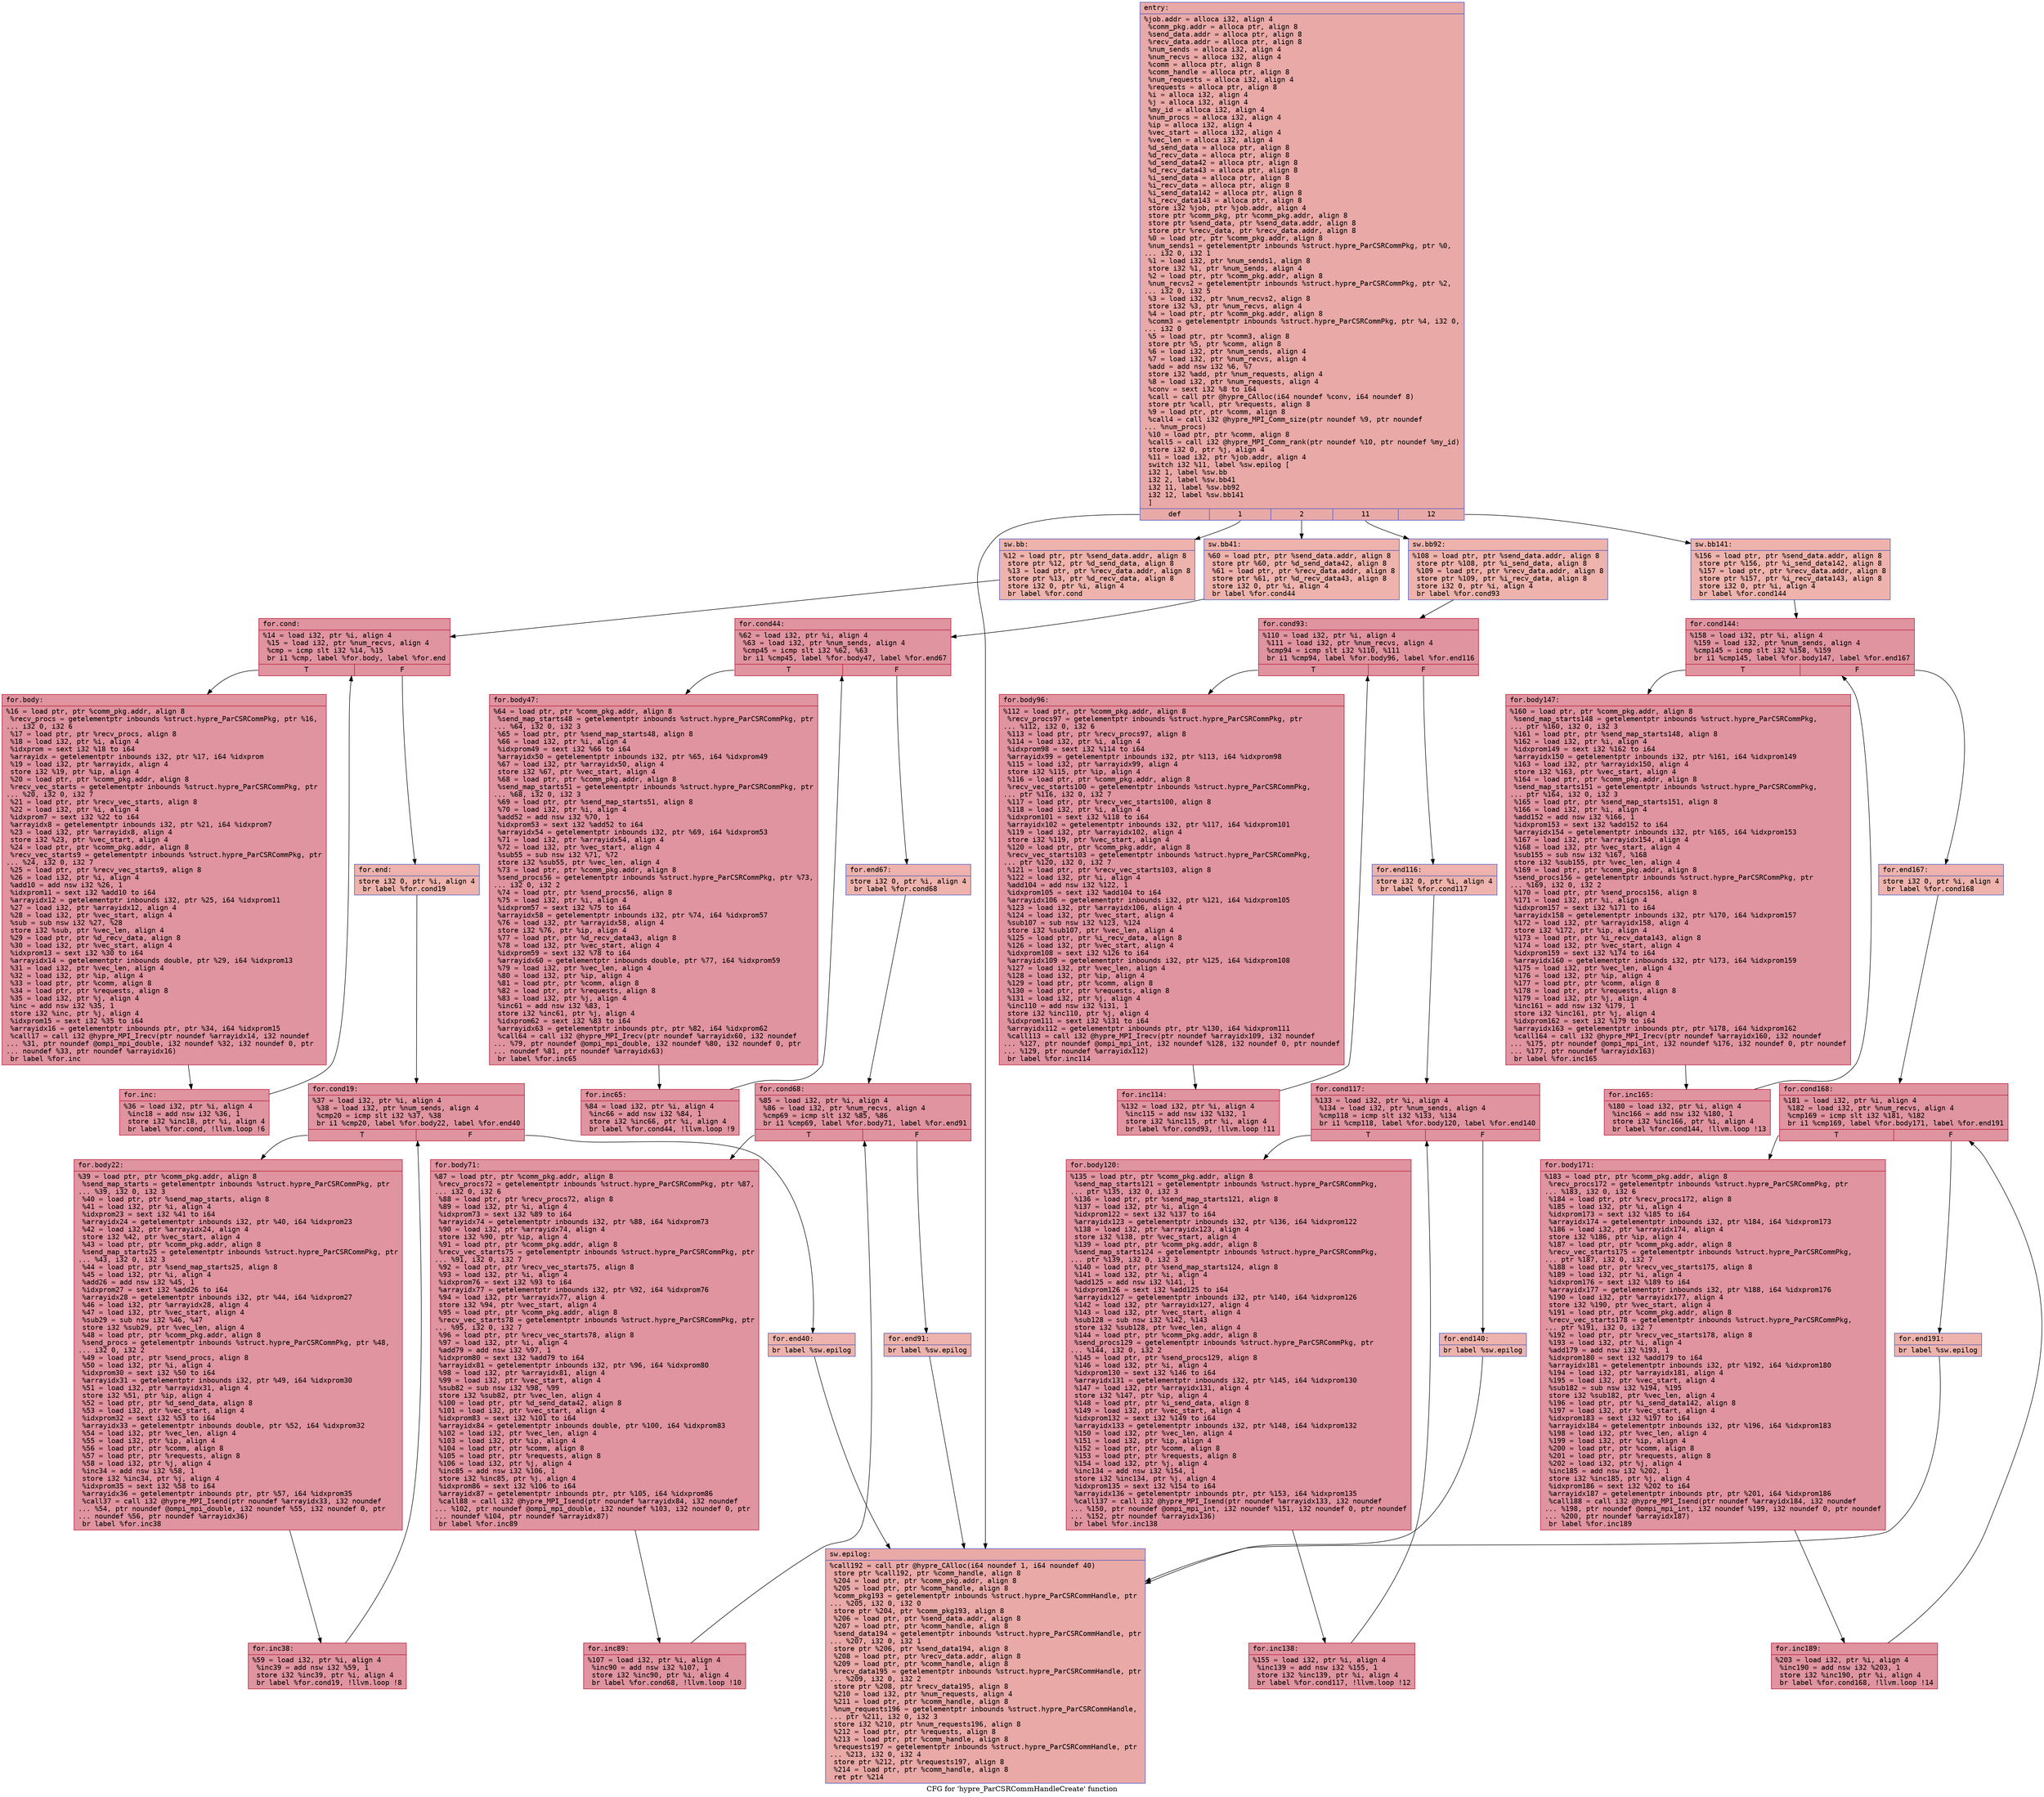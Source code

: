 digraph "CFG for 'hypre_ParCSRCommHandleCreate' function" {
	label="CFG for 'hypre_ParCSRCommHandleCreate' function";

	Node0x55660d3f6740 [shape=record,color="#3d50c3ff", style=filled, fillcolor="#ca3b3770" fontname="Courier",label="{entry:\l|  %job.addr = alloca i32, align 4\l  %comm_pkg.addr = alloca ptr, align 8\l  %send_data.addr = alloca ptr, align 8\l  %recv_data.addr = alloca ptr, align 8\l  %num_sends = alloca i32, align 4\l  %num_recvs = alloca i32, align 4\l  %comm = alloca ptr, align 8\l  %comm_handle = alloca ptr, align 8\l  %num_requests = alloca i32, align 4\l  %requests = alloca ptr, align 8\l  %i = alloca i32, align 4\l  %j = alloca i32, align 4\l  %my_id = alloca i32, align 4\l  %num_procs = alloca i32, align 4\l  %ip = alloca i32, align 4\l  %vec_start = alloca i32, align 4\l  %vec_len = alloca i32, align 4\l  %d_send_data = alloca ptr, align 8\l  %d_recv_data = alloca ptr, align 8\l  %d_send_data42 = alloca ptr, align 8\l  %d_recv_data43 = alloca ptr, align 8\l  %i_send_data = alloca ptr, align 8\l  %i_recv_data = alloca ptr, align 8\l  %i_send_data142 = alloca ptr, align 8\l  %i_recv_data143 = alloca ptr, align 8\l  store i32 %job, ptr %job.addr, align 4\l  store ptr %comm_pkg, ptr %comm_pkg.addr, align 8\l  store ptr %send_data, ptr %send_data.addr, align 8\l  store ptr %recv_data, ptr %recv_data.addr, align 8\l  %0 = load ptr, ptr %comm_pkg.addr, align 8\l  %num_sends1 = getelementptr inbounds %struct.hypre_ParCSRCommPkg, ptr %0,\l... i32 0, i32 1\l  %1 = load i32, ptr %num_sends1, align 8\l  store i32 %1, ptr %num_sends, align 4\l  %2 = load ptr, ptr %comm_pkg.addr, align 8\l  %num_recvs2 = getelementptr inbounds %struct.hypre_ParCSRCommPkg, ptr %2,\l... i32 0, i32 5\l  %3 = load i32, ptr %num_recvs2, align 8\l  store i32 %3, ptr %num_recvs, align 4\l  %4 = load ptr, ptr %comm_pkg.addr, align 8\l  %comm3 = getelementptr inbounds %struct.hypre_ParCSRCommPkg, ptr %4, i32 0,\l... i32 0\l  %5 = load ptr, ptr %comm3, align 8\l  store ptr %5, ptr %comm, align 8\l  %6 = load i32, ptr %num_sends, align 4\l  %7 = load i32, ptr %num_recvs, align 4\l  %add = add nsw i32 %6, %7\l  store i32 %add, ptr %num_requests, align 4\l  %8 = load i32, ptr %num_requests, align 4\l  %conv = sext i32 %8 to i64\l  %call = call ptr @hypre_CAlloc(i64 noundef %conv, i64 noundef 8)\l  store ptr %call, ptr %requests, align 8\l  %9 = load ptr, ptr %comm, align 8\l  %call4 = call i32 @hypre_MPI_Comm_size(ptr noundef %9, ptr noundef\l... %num_procs)\l  %10 = load ptr, ptr %comm, align 8\l  %call5 = call i32 @hypre_MPI_Comm_rank(ptr noundef %10, ptr noundef %my_id)\l  store i32 0, ptr %j, align 4\l  %11 = load i32, ptr %job.addr, align 4\l  switch i32 %11, label %sw.epilog [\l    i32 1, label %sw.bb\l    i32 2, label %sw.bb41\l    i32 11, label %sw.bb92\l    i32 12, label %sw.bb141\l  ]\l|{<s0>def|<s1>1|<s2>2|<s3>11|<s4>12}}"];
	Node0x55660d3f6740:s0 -> Node0x55660d3fa5e0[tooltip="entry -> sw.epilog\nProbability 20.00%" ];
	Node0x55660d3f6740:s1 -> Node0x55660d3fa690[tooltip="entry -> sw.bb\nProbability 20.00%" ];
	Node0x55660d3f6740:s2 -> Node0x55660d3fa790[tooltip="entry -> sw.bb41\nProbability 20.00%" ];
	Node0x55660d3f6740:s3 -> Node0x55660d3fa890[tooltip="entry -> sw.bb92\nProbability 20.00%" ];
	Node0x55660d3f6740:s4 -> Node0x55660d3fa990[tooltip="entry -> sw.bb141\nProbability 20.00%" ];
	Node0x55660d3fa690 [shape=record,color="#3d50c3ff", style=filled, fillcolor="#d6524470" fontname="Courier",label="{sw.bb:\l|  %12 = load ptr, ptr %send_data.addr, align 8\l  store ptr %12, ptr %d_send_data, align 8\l  %13 = load ptr, ptr %recv_data.addr, align 8\l  store ptr %13, ptr %d_recv_data, align 8\l  store i32 0, ptr %i, align 4\l  br label %for.cond\l}"];
	Node0x55660d3fa690 -> Node0x55660d3faf00[tooltip="sw.bb -> for.cond\nProbability 100.00%" ];
	Node0x55660d3faf00 [shape=record,color="#b70d28ff", style=filled, fillcolor="#b70d2870" fontname="Courier",label="{for.cond:\l|  %14 = load i32, ptr %i, align 4\l  %15 = load i32, ptr %num_recvs, align 4\l  %cmp = icmp slt i32 %14, %15\l  br i1 %cmp, label %for.body, label %for.end\l|{<s0>T|<s1>F}}"];
	Node0x55660d3faf00:s0 -> Node0x55660d3fb9b0[tooltip="for.cond -> for.body\nProbability 96.88%" ];
	Node0x55660d3faf00:s1 -> Node0x55660d3fba30[tooltip="for.cond -> for.end\nProbability 3.12%" ];
	Node0x55660d3fb9b0 [shape=record,color="#b70d28ff", style=filled, fillcolor="#b70d2870" fontname="Courier",label="{for.body:\l|  %16 = load ptr, ptr %comm_pkg.addr, align 8\l  %recv_procs = getelementptr inbounds %struct.hypre_ParCSRCommPkg, ptr %16,\l... i32 0, i32 6\l  %17 = load ptr, ptr %recv_procs, align 8\l  %18 = load i32, ptr %i, align 4\l  %idxprom = sext i32 %18 to i64\l  %arrayidx = getelementptr inbounds i32, ptr %17, i64 %idxprom\l  %19 = load i32, ptr %arrayidx, align 4\l  store i32 %19, ptr %ip, align 4\l  %20 = load ptr, ptr %comm_pkg.addr, align 8\l  %recv_vec_starts = getelementptr inbounds %struct.hypre_ParCSRCommPkg, ptr\l... %20, i32 0, i32 7\l  %21 = load ptr, ptr %recv_vec_starts, align 8\l  %22 = load i32, ptr %i, align 4\l  %idxprom7 = sext i32 %22 to i64\l  %arrayidx8 = getelementptr inbounds i32, ptr %21, i64 %idxprom7\l  %23 = load i32, ptr %arrayidx8, align 4\l  store i32 %23, ptr %vec_start, align 4\l  %24 = load ptr, ptr %comm_pkg.addr, align 8\l  %recv_vec_starts9 = getelementptr inbounds %struct.hypre_ParCSRCommPkg, ptr\l... %24, i32 0, i32 7\l  %25 = load ptr, ptr %recv_vec_starts9, align 8\l  %26 = load i32, ptr %i, align 4\l  %add10 = add nsw i32 %26, 1\l  %idxprom11 = sext i32 %add10 to i64\l  %arrayidx12 = getelementptr inbounds i32, ptr %25, i64 %idxprom11\l  %27 = load i32, ptr %arrayidx12, align 4\l  %28 = load i32, ptr %vec_start, align 4\l  %sub = sub nsw i32 %27, %28\l  store i32 %sub, ptr %vec_len, align 4\l  %29 = load ptr, ptr %d_recv_data, align 8\l  %30 = load i32, ptr %vec_start, align 4\l  %idxprom13 = sext i32 %30 to i64\l  %arrayidx14 = getelementptr inbounds double, ptr %29, i64 %idxprom13\l  %31 = load i32, ptr %vec_len, align 4\l  %32 = load i32, ptr %ip, align 4\l  %33 = load ptr, ptr %comm, align 8\l  %34 = load ptr, ptr %requests, align 8\l  %35 = load i32, ptr %j, align 4\l  %inc = add nsw i32 %35, 1\l  store i32 %inc, ptr %j, align 4\l  %idxprom15 = sext i32 %35 to i64\l  %arrayidx16 = getelementptr inbounds ptr, ptr %34, i64 %idxprom15\l  %call17 = call i32 @hypre_MPI_Irecv(ptr noundef %arrayidx14, i32 noundef\l... %31, ptr noundef @ompi_mpi_double, i32 noundef %32, i32 noundef 0, ptr\l... noundef %33, ptr noundef %arrayidx16)\l  br label %for.inc\l}"];
	Node0x55660d3fb9b0 -> Node0x55660d3fde10[tooltip="for.body -> for.inc\nProbability 100.00%" ];
	Node0x55660d3fde10 [shape=record,color="#b70d28ff", style=filled, fillcolor="#b70d2870" fontname="Courier",label="{for.inc:\l|  %36 = load i32, ptr %i, align 4\l  %inc18 = add nsw i32 %36, 1\l  store i32 %inc18, ptr %i, align 4\l  br label %for.cond, !llvm.loop !6\l}"];
	Node0x55660d3fde10 -> Node0x55660d3faf00[tooltip="for.inc -> for.cond\nProbability 100.00%" ];
	Node0x55660d3fba30 [shape=record,color="#3d50c3ff", style=filled, fillcolor="#d6524470" fontname="Courier",label="{for.end:\l|  store i32 0, ptr %i, align 4\l  br label %for.cond19\l}"];
	Node0x55660d3fba30 -> Node0x55660d3fece0[tooltip="for.end -> for.cond19\nProbability 100.00%" ];
	Node0x55660d3fece0 [shape=record,color="#b70d28ff", style=filled, fillcolor="#b70d2870" fontname="Courier",label="{for.cond19:\l|  %37 = load i32, ptr %i, align 4\l  %38 = load i32, ptr %num_sends, align 4\l  %cmp20 = icmp slt i32 %37, %38\l  br i1 %cmp20, label %for.body22, label %for.end40\l|{<s0>T|<s1>F}}"];
	Node0x55660d3fece0:s0 -> Node0x55660d3fef50[tooltip="for.cond19 -> for.body22\nProbability 96.88%" ];
	Node0x55660d3fece0:s1 -> Node0x55660d3fefa0[tooltip="for.cond19 -> for.end40\nProbability 3.12%" ];
	Node0x55660d3fef50 [shape=record,color="#b70d28ff", style=filled, fillcolor="#b70d2870" fontname="Courier",label="{for.body22:\l|  %39 = load ptr, ptr %comm_pkg.addr, align 8\l  %send_map_starts = getelementptr inbounds %struct.hypre_ParCSRCommPkg, ptr\l... %39, i32 0, i32 3\l  %40 = load ptr, ptr %send_map_starts, align 8\l  %41 = load i32, ptr %i, align 4\l  %idxprom23 = sext i32 %41 to i64\l  %arrayidx24 = getelementptr inbounds i32, ptr %40, i64 %idxprom23\l  %42 = load i32, ptr %arrayidx24, align 4\l  store i32 %42, ptr %vec_start, align 4\l  %43 = load ptr, ptr %comm_pkg.addr, align 8\l  %send_map_starts25 = getelementptr inbounds %struct.hypre_ParCSRCommPkg, ptr\l... %43, i32 0, i32 3\l  %44 = load ptr, ptr %send_map_starts25, align 8\l  %45 = load i32, ptr %i, align 4\l  %add26 = add nsw i32 %45, 1\l  %idxprom27 = sext i32 %add26 to i64\l  %arrayidx28 = getelementptr inbounds i32, ptr %44, i64 %idxprom27\l  %46 = load i32, ptr %arrayidx28, align 4\l  %47 = load i32, ptr %vec_start, align 4\l  %sub29 = sub nsw i32 %46, %47\l  store i32 %sub29, ptr %vec_len, align 4\l  %48 = load ptr, ptr %comm_pkg.addr, align 8\l  %send_procs = getelementptr inbounds %struct.hypre_ParCSRCommPkg, ptr %48,\l... i32 0, i32 2\l  %49 = load ptr, ptr %send_procs, align 8\l  %50 = load i32, ptr %i, align 4\l  %idxprom30 = sext i32 %50 to i64\l  %arrayidx31 = getelementptr inbounds i32, ptr %49, i64 %idxprom30\l  %51 = load i32, ptr %arrayidx31, align 4\l  store i32 %51, ptr %ip, align 4\l  %52 = load ptr, ptr %d_send_data, align 8\l  %53 = load i32, ptr %vec_start, align 4\l  %idxprom32 = sext i32 %53 to i64\l  %arrayidx33 = getelementptr inbounds double, ptr %52, i64 %idxprom32\l  %54 = load i32, ptr %vec_len, align 4\l  %55 = load i32, ptr %ip, align 4\l  %56 = load ptr, ptr %comm, align 8\l  %57 = load ptr, ptr %requests, align 8\l  %58 = load i32, ptr %j, align 4\l  %inc34 = add nsw i32 %58, 1\l  store i32 %inc34, ptr %j, align 4\l  %idxprom35 = sext i32 %58 to i64\l  %arrayidx36 = getelementptr inbounds ptr, ptr %57, i64 %idxprom35\l  %call37 = call i32 @hypre_MPI_Isend(ptr noundef %arrayidx33, i32 noundef\l... %54, ptr noundef @ompi_mpi_double, i32 noundef %55, i32 noundef 0, ptr\l... noundef %56, ptr noundef %arrayidx36)\l  br label %for.inc38\l}"];
	Node0x55660d3fef50 -> Node0x55660d401500[tooltip="for.body22 -> for.inc38\nProbability 100.00%" ];
	Node0x55660d401500 [shape=record,color="#b70d28ff", style=filled, fillcolor="#b70d2870" fontname="Courier",label="{for.inc38:\l|  %59 = load i32, ptr %i, align 4\l  %inc39 = add nsw i32 %59, 1\l  store i32 %inc39, ptr %i, align 4\l  br label %for.cond19, !llvm.loop !8\l}"];
	Node0x55660d401500 -> Node0x55660d3fece0[tooltip="for.inc38 -> for.cond19\nProbability 100.00%" ];
	Node0x55660d3fefa0 [shape=record,color="#3d50c3ff", style=filled, fillcolor="#d6524470" fontname="Courier",label="{for.end40:\l|  br label %sw.epilog\l}"];
	Node0x55660d3fefa0 -> Node0x55660d3fa5e0[tooltip="for.end40 -> sw.epilog\nProbability 100.00%" ];
	Node0x55660d3fa790 [shape=record,color="#3d50c3ff", style=filled, fillcolor="#d6524470" fontname="Courier",label="{sw.bb41:\l|  %60 = load ptr, ptr %send_data.addr, align 8\l  store ptr %60, ptr %d_send_data42, align 8\l  %61 = load ptr, ptr %recv_data.addr, align 8\l  store ptr %61, ptr %d_recv_data43, align 8\l  store i32 0, ptr %i, align 4\l  br label %for.cond44\l}"];
	Node0x55660d3fa790 -> Node0x55660d401c50[tooltip="sw.bb41 -> for.cond44\nProbability 100.00%" ];
	Node0x55660d401c50 [shape=record,color="#b70d28ff", style=filled, fillcolor="#b70d2870" fontname="Courier",label="{for.cond44:\l|  %62 = load i32, ptr %i, align 4\l  %63 = load i32, ptr %num_sends, align 4\l  %cmp45 = icmp slt i32 %62, %63\l  br i1 %cmp45, label %for.body47, label %for.end67\l|{<s0>T|<s1>F}}"];
	Node0x55660d401c50:s0 -> Node0x55660d401ec0[tooltip="for.cond44 -> for.body47\nProbability 96.88%" ];
	Node0x55660d401c50:s1 -> Node0x55660d3faf80[tooltip="for.cond44 -> for.end67\nProbability 3.12%" ];
	Node0x55660d401ec0 [shape=record,color="#b70d28ff", style=filled, fillcolor="#b70d2870" fontname="Courier",label="{for.body47:\l|  %64 = load ptr, ptr %comm_pkg.addr, align 8\l  %send_map_starts48 = getelementptr inbounds %struct.hypre_ParCSRCommPkg, ptr\l... %64, i32 0, i32 3\l  %65 = load ptr, ptr %send_map_starts48, align 8\l  %66 = load i32, ptr %i, align 4\l  %idxprom49 = sext i32 %66 to i64\l  %arrayidx50 = getelementptr inbounds i32, ptr %65, i64 %idxprom49\l  %67 = load i32, ptr %arrayidx50, align 4\l  store i32 %67, ptr %vec_start, align 4\l  %68 = load ptr, ptr %comm_pkg.addr, align 8\l  %send_map_starts51 = getelementptr inbounds %struct.hypre_ParCSRCommPkg, ptr\l... %68, i32 0, i32 3\l  %69 = load ptr, ptr %send_map_starts51, align 8\l  %70 = load i32, ptr %i, align 4\l  %add52 = add nsw i32 %70, 1\l  %idxprom53 = sext i32 %add52 to i64\l  %arrayidx54 = getelementptr inbounds i32, ptr %69, i64 %idxprom53\l  %71 = load i32, ptr %arrayidx54, align 4\l  %72 = load i32, ptr %vec_start, align 4\l  %sub55 = sub nsw i32 %71, %72\l  store i32 %sub55, ptr %vec_len, align 4\l  %73 = load ptr, ptr %comm_pkg.addr, align 8\l  %send_procs56 = getelementptr inbounds %struct.hypre_ParCSRCommPkg, ptr %73,\l... i32 0, i32 2\l  %74 = load ptr, ptr %send_procs56, align 8\l  %75 = load i32, ptr %i, align 4\l  %idxprom57 = sext i32 %75 to i64\l  %arrayidx58 = getelementptr inbounds i32, ptr %74, i64 %idxprom57\l  %76 = load i32, ptr %arrayidx58, align 4\l  store i32 %76, ptr %ip, align 4\l  %77 = load ptr, ptr %d_recv_data43, align 8\l  %78 = load i32, ptr %vec_start, align 4\l  %idxprom59 = sext i32 %78 to i64\l  %arrayidx60 = getelementptr inbounds double, ptr %77, i64 %idxprom59\l  %79 = load i32, ptr %vec_len, align 4\l  %80 = load i32, ptr %ip, align 4\l  %81 = load ptr, ptr %comm, align 8\l  %82 = load ptr, ptr %requests, align 8\l  %83 = load i32, ptr %j, align 4\l  %inc61 = add nsw i32 %83, 1\l  store i32 %inc61, ptr %j, align 4\l  %idxprom62 = sext i32 %83 to i64\l  %arrayidx63 = getelementptr inbounds ptr, ptr %82, i64 %idxprom62\l  %call64 = call i32 @hypre_MPI_Irecv(ptr noundef %arrayidx60, i32 noundef\l... %79, ptr noundef @ompi_mpi_double, i32 noundef %80, i32 noundef 0, ptr\l... noundef %81, ptr noundef %arrayidx63)\l  br label %for.inc65\l}"];
	Node0x55660d401ec0 -> Node0x55660d404a20[tooltip="for.body47 -> for.inc65\nProbability 100.00%" ];
	Node0x55660d404a20 [shape=record,color="#b70d28ff", style=filled, fillcolor="#b70d2870" fontname="Courier",label="{for.inc65:\l|  %84 = load i32, ptr %i, align 4\l  %inc66 = add nsw i32 %84, 1\l  store i32 %inc66, ptr %i, align 4\l  br label %for.cond44, !llvm.loop !9\l}"];
	Node0x55660d404a20 -> Node0x55660d401c50[tooltip="for.inc65 -> for.cond44\nProbability 100.00%" ];
	Node0x55660d3faf80 [shape=record,color="#3d50c3ff", style=filled, fillcolor="#d6524470" fontname="Courier",label="{for.end67:\l|  store i32 0, ptr %i, align 4\l  br label %for.cond68\l}"];
	Node0x55660d3faf80 -> Node0x55660d404e20[tooltip="for.end67 -> for.cond68\nProbability 100.00%" ];
	Node0x55660d404e20 [shape=record,color="#b70d28ff", style=filled, fillcolor="#b70d2870" fontname="Courier",label="{for.cond68:\l|  %85 = load i32, ptr %i, align 4\l  %86 = load i32, ptr %num_recvs, align 4\l  %cmp69 = icmp slt i32 %85, %86\l  br i1 %cmp69, label %for.body71, label %for.end91\l|{<s0>T|<s1>F}}"];
	Node0x55660d404e20:s0 -> Node0x55660d405090[tooltip="for.cond68 -> for.body71\nProbability 96.88%" ];
	Node0x55660d404e20:s1 -> Node0x55660d405110[tooltip="for.cond68 -> for.end91\nProbability 3.12%" ];
	Node0x55660d405090 [shape=record,color="#b70d28ff", style=filled, fillcolor="#b70d2870" fontname="Courier",label="{for.body71:\l|  %87 = load ptr, ptr %comm_pkg.addr, align 8\l  %recv_procs72 = getelementptr inbounds %struct.hypre_ParCSRCommPkg, ptr %87,\l... i32 0, i32 6\l  %88 = load ptr, ptr %recv_procs72, align 8\l  %89 = load i32, ptr %i, align 4\l  %idxprom73 = sext i32 %89 to i64\l  %arrayidx74 = getelementptr inbounds i32, ptr %88, i64 %idxprom73\l  %90 = load i32, ptr %arrayidx74, align 4\l  store i32 %90, ptr %ip, align 4\l  %91 = load ptr, ptr %comm_pkg.addr, align 8\l  %recv_vec_starts75 = getelementptr inbounds %struct.hypre_ParCSRCommPkg, ptr\l... %91, i32 0, i32 7\l  %92 = load ptr, ptr %recv_vec_starts75, align 8\l  %93 = load i32, ptr %i, align 4\l  %idxprom76 = sext i32 %93 to i64\l  %arrayidx77 = getelementptr inbounds i32, ptr %92, i64 %idxprom76\l  %94 = load i32, ptr %arrayidx77, align 4\l  store i32 %94, ptr %vec_start, align 4\l  %95 = load ptr, ptr %comm_pkg.addr, align 8\l  %recv_vec_starts78 = getelementptr inbounds %struct.hypre_ParCSRCommPkg, ptr\l... %95, i32 0, i32 7\l  %96 = load ptr, ptr %recv_vec_starts78, align 8\l  %97 = load i32, ptr %i, align 4\l  %add79 = add nsw i32 %97, 1\l  %idxprom80 = sext i32 %add79 to i64\l  %arrayidx81 = getelementptr inbounds i32, ptr %96, i64 %idxprom80\l  %98 = load i32, ptr %arrayidx81, align 4\l  %99 = load i32, ptr %vec_start, align 4\l  %sub82 = sub nsw i32 %98, %99\l  store i32 %sub82, ptr %vec_len, align 4\l  %100 = load ptr, ptr %d_send_data42, align 8\l  %101 = load i32, ptr %vec_start, align 4\l  %idxprom83 = sext i32 %101 to i64\l  %arrayidx84 = getelementptr inbounds double, ptr %100, i64 %idxprom83\l  %102 = load i32, ptr %vec_len, align 4\l  %103 = load i32, ptr %ip, align 4\l  %104 = load ptr, ptr %comm, align 8\l  %105 = load ptr, ptr %requests, align 8\l  %106 = load i32, ptr %j, align 4\l  %inc85 = add nsw i32 %106, 1\l  store i32 %inc85, ptr %j, align 4\l  %idxprom86 = sext i32 %106 to i64\l  %arrayidx87 = getelementptr inbounds ptr, ptr %105, i64 %idxprom86\l  %call88 = call i32 @hypre_MPI_Isend(ptr noundef %arrayidx84, i32 noundef\l... %102, ptr noundef @ompi_mpi_double, i32 noundef %103, i32 noundef 0, ptr\l... noundef %104, ptr noundef %arrayidx87)\l  br label %for.inc89\l}"];
	Node0x55660d405090 -> Node0x55660d4075c0[tooltip="for.body71 -> for.inc89\nProbability 100.00%" ];
	Node0x55660d4075c0 [shape=record,color="#b70d28ff", style=filled, fillcolor="#b70d2870" fontname="Courier",label="{for.inc89:\l|  %107 = load i32, ptr %i, align 4\l  %inc90 = add nsw i32 %107, 1\l  store i32 %inc90, ptr %i, align 4\l  br label %for.cond68, !llvm.loop !10\l}"];
	Node0x55660d4075c0 -> Node0x55660d404e20[tooltip="for.inc89 -> for.cond68\nProbability 100.00%" ];
	Node0x55660d405110 [shape=record,color="#3d50c3ff", style=filled, fillcolor="#d6524470" fontname="Courier",label="{for.end91:\l|  br label %sw.epilog\l}"];
	Node0x55660d405110 -> Node0x55660d3fa5e0[tooltip="for.end91 -> sw.epilog\nProbability 100.00%" ];
	Node0x55660d3fa890 [shape=record,color="#3d50c3ff", style=filled, fillcolor="#d6524470" fontname="Courier",label="{sw.bb92:\l|  %108 = load ptr, ptr %send_data.addr, align 8\l  store ptr %108, ptr %i_send_data, align 8\l  %109 = load ptr, ptr %recv_data.addr, align 8\l  store ptr %109, ptr %i_recv_data, align 8\l  store i32 0, ptr %i, align 4\l  br label %for.cond93\l}"];
	Node0x55660d3fa890 -> Node0x55660d407cb0[tooltip="sw.bb92 -> for.cond93\nProbability 100.00%" ];
	Node0x55660d407cb0 [shape=record,color="#b70d28ff", style=filled, fillcolor="#b70d2870" fontname="Courier",label="{for.cond93:\l|  %110 = load i32, ptr %i, align 4\l  %111 = load i32, ptr %num_recvs, align 4\l  %cmp94 = icmp slt i32 %110, %111\l  br i1 %cmp94, label %for.body96, label %for.end116\l|{<s0>T|<s1>F}}"];
	Node0x55660d407cb0:s0 -> Node0x55660d407f20[tooltip="for.cond93 -> for.body96\nProbability 96.88%" ];
	Node0x55660d407cb0:s1 -> Node0x55660d407fa0[tooltip="for.cond93 -> for.end116\nProbability 3.12%" ];
	Node0x55660d407f20 [shape=record,color="#b70d28ff", style=filled, fillcolor="#b70d2870" fontname="Courier",label="{for.body96:\l|  %112 = load ptr, ptr %comm_pkg.addr, align 8\l  %recv_procs97 = getelementptr inbounds %struct.hypre_ParCSRCommPkg, ptr\l... %112, i32 0, i32 6\l  %113 = load ptr, ptr %recv_procs97, align 8\l  %114 = load i32, ptr %i, align 4\l  %idxprom98 = sext i32 %114 to i64\l  %arrayidx99 = getelementptr inbounds i32, ptr %113, i64 %idxprom98\l  %115 = load i32, ptr %arrayidx99, align 4\l  store i32 %115, ptr %ip, align 4\l  %116 = load ptr, ptr %comm_pkg.addr, align 8\l  %recv_vec_starts100 = getelementptr inbounds %struct.hypre_ParCSRCommPkg,\l... ptr %116, i32 0, i32 7\l  %117 = load ptr, ptr %recv_vec_starts100, align 8\l  %118 = load i32, ptr %i, align 4\l  %idxprom101 = sext i32 %118 to i64\l  %arrayidx102 = getelementptr inbounds i32, ptr %117, i64 %idxprom101\l  %119 = load i32, ptr %arrayidx102, align 4\l  store i32 %119, ptr %vec_start, align 4\l  %120 = load ptr, ptr %comm_pkg.addr, align 8\l  %recv_vec_starts103 = getelementptr inbounds %struct.hypre_ParCSRCommPkg,\l... ptr %120, i32 0, i32 7\l  %121 = load ptr, ptr %recv_vec_starts103, align 8\l  %122 = load i32, ptr %i, align 4\l  %add104 = add nsw i32 %122, 1\l  %idxprom105 = sext i32 %add104 to i64\l  %arrayidx106 = getelementptr inbounds i32, ptr %121, i64 %idxprom105\l  %123 = load i32, ptr %arrayidx106, align 4\l  %124 = load i32, ptr %vec_start, align 4\l  %sub107 = sub nsw i32 %123, %124\l  store i32 %sub107, ptr %vec_len, align 4\l  %125 = load ptr, ptr %i_recv_data, align 8\l  %126 = load i32, ptr %vec_start, align 4\l  %idxprom108 = sext i32 %126 to i64\l  %arrayidx109 = getelementptr inbounds i32, ptr %125, i64 %idxprom108\l  %127 = load i32, ptr %vec_len, align 4\l  %128 = load i32, ptr %ip, align 4\l  %129 = load ptr, ptr %comm, align 8\l  %130 = load ptr, ptr %requests, align 8\l  %131 = load i32, ptr %j, align 4\l  %inc110 = add nsw i32 %131, 1\l  store i32 %inc110, ptr %j, align 4\l  %idxprom111 = sext i32 %131 to i64\l  %arrayidx112 = getelementptr inbounds ptr, ptr %130, i64 %idxprom111\l  %call113 = call i32 @hypre_MPI_Irecv(ptr noundef %arrayidx109, i32 noundef\l... %127, ptr noundef @ompi_mpi_int, i32 noundef %128, i32 noundef 0, ptr noundef\l... %129, ptr noundef %arrayidx112)\l  br label %for.inc114\l}"];
	Node0x55660d407f20 -> Node0x55660d409c40[tooltip="for.body96 -> for.inc114\nProbability 100.00%" ];
	Node0x55660d409c40 [shape=record,color="#b70d28ff", style=filled, fillcolor="#b70d2870" fontname="Courier",label="{for.inc114:\l|  %132 = load i32, ptr %i, align 4\l  %inc115 = add nsw i32 %132, 1\l  store i32 %inc115, ptr %i, align 4\l  br label %for.cond93, !llvm.loop !11\l}"];
	Node0x55660d409c40 -> Node0x55660d407cb0[tooltip="for.inc114 -> for.cond93\nProbability 100.00%" ];
	Node0x55660d407fa0 [shape=record,color="#3d50c3ff", style=filled, fillcolor="#d6524470" fontname="Courier",label="{for.end116:\l|  store i32 0, ptr %i, align 4\l  br label %for.cond117\l}"];
	Node0x55660d407fa0 -> Node0x55660d40a080[tooltip="for.end116 -> for.cond117\nProbability 100.00%" ];
	Node0x55660d40a080 [shape=record,color="#b70d28ff", style=filled, fillcolor="#b70d2870" fontname="Courier",label="{for.cond117:\l|  %133 = load i32, ptr %i, align 4\l  %134 = load i32, ptr %num_sends, align 4\l  %cmp118 = icmp slt i32 %133, %134\l  br i1 %cmp118, label %for.body120, label %for.end140\l|{<s0>T|<s1>F}}"];
	Node0x55660d40a080:s0 -> Node0x55660d40a2f0[tooltip="for.cond117 -> for.body120\nProbability 96.88%" ];
	Node0x55660d40a080:s1 -> Node0x55660d40a370[tooltip="for.cond117 -> for.end140\nProbability 3.12%" ];
	Node0x55660d40a2f0 [shape=record,color="#b70d28ff", style=filled, fillcolor="#b70d2870" fontname="Courier",label="{for.body120:\l|  %135 = load ptr, ptr %comm_pkg.addr, align 8\l  %send_map_starts121 = getelementptr inbounds %struct.hypre_ParCSRCommPkg,\l... ptr %135, i32 0, i32 3\l  %136 = load ptr, ptr %send_map_starts121, align 8\l  %137 = load i32, ptr %i, align 4\l  %idxprom122 = sext i32 %137 to i64\l  %arrayidx123 = getelementptr inbounds i32, ptr %136, i64 %idxprom122\l  %138 = load i32, ptr %arrayidx123, align 4\l  store i32 %138, ptr %vec_start, align 4\l  %139 = load ptr, ptr %comm_pkg.addr, align 8\l  %send_map_starts124 = getelementptr inbounds %struct.hypre_ParCSRCommPkg,\l... ptr %139, i32 0, i32 3\l  %140 = load ptr, ptr %send_map_starts124, align 8\l  %141 = load i32, ptr %i, align 4\l  %add125 = add nsw i32 %141, 1\l  %idxprom126 = sext i32 %add125 to i64\l  %arrayidx127 = getelementptr inbounds i32, ptr %140, i64 %idxprom126\l  %142 = load i32, ptr %arrayidx127, align 4\l  %143 = load i32, ptr %vec_start, align 4\l  %sub128 = sub nsw i32 %142, %143\l  store i32 %sub128, ptr %vec_len, align 4\l  %144 = load ptr, ptr %comm_pkg.addr, align 8\l  %send_procs129 = getelementptr inbounds %struct.hypre_ParCSRCommPkg, ptr\l... %144, i32 0, i32 2\l  %145 = load ptr, ptr %send_procs129, align 8\l  %146 = load i32, ptr %i, align 4\l  %idxprom130 = sext i32 %146 to i64\l  %arrayidx131 = getelementptr inbounds i32, ptr %145, i64 %idxprom130\l  %147 = load i32, ptr %arrayidx131, align 4\l  store i32 %147, ptr %ip, align 4\l  %148 = load ptr, ptr %i_send_data, align 8\l  %149 = load i32, ptr %vec_start, align 4\l  %idxprom132 = sext i32 %149 to i64\l  %arrayidx133 = getelementptr inbounds i32, ptr %148, i64 %idxprom132\l  %150 = load i32, ptr %vec_len, align 4\l  %151 = load i32, ptr %ip, align 4\l  %152 = load ptr, ptr %comm, align 8\l  %153 = load ptr, ptr %requests, align 8\l  %154 = load i32, ptr %j, align 4\l  %inc134 = add nsw i32 %154, 1\l  store i32 %inc134, ptr %j, align 4\l  %idxprom135 = sext i32 %154 to i64\l  %arrayidx136 = getelementptr inbounds ptr, ptr %153, i64 %idxprom135\l  %call137 = call i32 @hypre_MPI_Isend(ptr noundef %arrayidx133, i32 noundef\l... %150, ptr noundef @ompi_mpi_int, i32 noundef %151, i32 noundef 0, ptr noundef\l... %152, ptr noundef %arrayidx136)\l  br label %for.inc138\l}"];
	Node0x55660d40a2f0 -> Node0x55660d40c010[tooltip="for.body120 -> for.inc138\nProbability 100.00%" ];
	Node0x55660d40c010 [shape=record,color="#b70d28ff", style=filled, fillcolor="#b70d2870" fontname="Courier",label="{for.inc138:\l|  %155 = load i32, ptr %i, align 4\l  %inc139 = add nsw i32 %155, 1\l  store i32 %inc139, ptr %i, align 4\l  br label %for.cond117, !llvm.loop !12\l}"];
	Node0x55660d40c010 -> Node0x55660d40a080[tooltip="for.inc138 -> for.cond117\nProbability 100.00%" ];
	Node0x55660d40a370 [shape=record,color="#3d50c3ff", style=filled, fillcolor="#d6524470" fontname="Courier",label="{for.end140:\l|  br label %sw.epilog\l}"];
	Node0x55660d40a370 -> Node0x55660d3fa5e0[tooltip="for.end140 -> sw.epilog\nProbability 100.00%" ];
	Node0x55660d3fa990 [shape=record,color="#3d50c3ff", style=filled, fillcolor="#d6524470" fontname="Courier",label="{sw.bb141:\l|  %156 = load ptr, ptr %send_data.addr, align 8\l  store ptr %156, ptr %i_send_data142, align 8\l  %157 = load ptr, ptr %recv_data.addr, align 8\l  store ptr %157, ptr %i_recv_data143, align 8\l  store i32 0, ptr %i, align 4\l  br label %for.cond144\l}"];
	Node0x55660d3fa990 -> Node0x55660d40c700[tooltip="sw.bb141 -> for.cond144\nProbability 100.00%" ];
	Node0x55660d40c700 [shape=record,color="#b70d28ff", style=filled, fillcolor="#b70d2870" fontname="Courier",label="{for.cond144:\l|  %158 = load i32, ptr %i, align 4\l  %159 = load i32, ptr %num_sends, align 4\l  %cmp145 = icmp slt i32 %158, %159\l  br i1 %cmp145, label %for.body147, label %for.end167\l|{<s0>T|<s1>F}}"];
	Node0x55660d40c700:s0 -> Node0x55660d40c970[tooltip="for.cond144 -> for.body147\nProbability 96.88%" ];
	Node0x55660d40c700:s1 -> Node0x55660d40c9f0[tooltip="for.cond144 -> for.end167\nProbability 3.12%" ];
	Node0x55660d40c970 [shape=record,color="#b70d28ff", style=filled, fillcolor="#b70d2870" fontname="Courier",label="{for.body147:\l|  %160 = load ptr, ptr %comm_pkg.addr, align 8\l  %send_map_starts148 = getelementptr inbounds %struct.hypre_ParCSRCommPkg,\l... ptr %160, i32 0, i32 3\l  %161 = load ptr, ptr %send_map_starts148, align 8\l  %162 = load i32, ptr %i, align 4\l  %idxprom149 = sext i32 %162 to i64\l  %arrayidx150 = getelementptr inbounds i32, ptr %161, i64 %idxprom149\l  %163 = load i32, ptr %arrayidx150, align 4\l  store i32 %163, ptr %vec_start, align 4\l  %164 = load ptr, ptr %comm_pkg.addr, align 8\l  %send_map_starts151 = getelementptr inbounds %struct.hypre_ParCSRCommPkg,\l... ptr %164, i32 0, i32 3\l  %165 = load ptr, ptr %send_map_starts151, align 8\l  %166 = load i32, ptr %i, align 4\l  %add152 = add nsw i32 %166, 1\l  %idxprom153 = sext i32 %add152 to i64\l  %arrayidx154 = getelementptr inbounds i32, ptr %165, i64 %idxprom153\l  %167 = load i32, ptr %arrayidx154, align 4\l  %168 = load i32, ptr %vec_start, align 4\l  %sub155 = sub nsw i32 %167, %168\l  store i32 %sub155, ptr %vec_len, align 4\l  %169 = load ptr, ptr %comm_pkg.addr, align 8\l  %send_procs156 = getelementptr inbounds %struct.hypre_ParCSRCommPkg, ptr\l... %169, i32 0, i32 2\l  %170 = load ptr, ptr %send_procs156, align 8\l  %171 = load i32, ptr %i, align 4\l  %idxprom157 = sext i32 %171 to i64\l  %arrayidx158 = getelementptr inbounds i32, ptr %170, i64 %idxprom157\l  %172 = load i32, ptr %arrayidx158, align 4\l  store i32 %172, ptr %ip, align 4\l  %173 = load ptr, ptr %i_recv_data143, align 8\l  %174 = load i32, ptr %vec_start, align 4\l  %idxprom159 = sext i32 %174 to i64\l  %arrayidx160 = getelementptr inbounds i32, ptr %173, i64 %idxprom159\l  %175 = load i32, ptr %vec_len, align 4\l  %176 = load i32, ptr %ip, align 4\l  %177 = load ptr, ptr %comm, align 8\l  %178 = load ptr, ptr %requests, align 8\l  %179 = load i32, ptr %j, align 4\l  %inc161 = add nsw i32 %179, 1\l  store i32 %inc161, ptr %j, align 4\l  %idxprom162 = sext i32 %179 to i64\l  %arrayidx163 = getelementptr inbounds ptr, ptr %178, i64 %idxprom162\l  %call164 = call i32 @hypre_MPI_Irecv(ptr noundef %arrayidx160, i32 noundef\l... %175, ptr noundef @ompi_mpi_int, i32 noundef %176, i32 noundef 0, ptr noundef\l... %177, ptr noundef %arrayidx163)\l  br label %for.inc165\l}"];
	Node0x55660d40c970 -> Node0x55660d4036a0[tooltip="for.body147 -> for.inc165\nProbability 100.00%" ];
	Node0x55660d4036a0 [shape=record,color="#b70d28ff", style=filled, fillcolor="#b70d2870" fontname="Courier",label="{for.inc165:\l|  %180 = load i32, ptr %i, align 4\l  %inc166 = add nsw i32 %180, 1\l  store i32 %inc166, ptr %i, align 4\l  br label %for.cond144, !llvm.loop !13\l}"];
	Node0x55660d4036a0 -> Node0x55660d40c700[tooltip="for.inc165 -> for.cond144\nProbability 100.00%" ];
	Node0x55660d40c9f0 [shape=record,color="#3d50c3ff", style=filled, fillcolor="#d6524470" fontname="Courier",label="{for.end167:\l|  store i32 0, ptr %i, align 4\l  br label %for.cond168\l}"];
	Node0x55660d40c9f0 -> Node0x55660d403ae0[tooltip="for.end167 -> for.cond168\nProbability 100.00%" ];
	Node0x55660d403ae0 [shape=record,color="#b70d28ff", style=filled, fillcolor="#b70d2870" fontname="Courier",label="{for.cond168:\l|  %181 = load i32, ptr %i, align 4\l  %182 = load i32, ptr %num_recvs, align 4\l  %cmp169 = icmp slt i32 %181, %182\l  br i1 %cmp169, label %for.body171, label %for.end191\l|{<s0>T|<s1>F}}"];
	Node0x55660d403ae0:s0 -> Node0x55660d410960[tooltip="for.cond168 -> for.body171\nProbability 96.88%" ];
	Node0x55660d403ae0:s1 -> Node0x55660d4109e0[tooltip="for.cond168 -> for.end191\nProbability 3.12%" ];
	Node0x55660d410960 [shape=record,color="#b70d28ff", style=filled, fillcolor="#b70d2870" fontname="Courier",label="{for.body171:\l|  %183 = load ptr, ptr %comm_pkg.addr, align 8\l  %recv_procs172 = getelementptr inbounds %struct.hypre_ParCSRCommPkg, ptr\l... %183, i32 0, i32 6\l  %184 = load ptr, ptr %recv_procs172, align 8\l  %185 = load i32, ptr %i, align 4\l  %idxprom173 = sext i32 %185 to i64\l  %arrayidx174 = getelementptr inbounds i32, ptr %184, i64 %idxprom173\l  %186 = load i32, ptr %arrayidx174, align 4\l  store i32 %186, ptr %ip, align 4\l  %187 = load ptr, ptr %comm_pkg.addr, align 8\l  %recv_vec_starts175 = getelementptr inbounds %struct.hypre_ParCSRCommPkg,\l... ptr %187, i32 0, i32 7\l  %188 = load ptr, ptr %recv_vec_starts175, align 8\l  %189 = load i32, ptr %i, align 4\l  %idxprom176 = sext i32 %189 to i64\l  %arrayidx177 = getelementptr inbounds i32, ptr %188, i64 %idxprom176\l  %190 = load i32, ptr %arrayidx177, align 4\l  store i32 %190, ptr %vec_start, align 4\l  %191 = load ptr, ptr %comm_pkg.addr, align 8\l  %recv_vec_starts178 = getelementptr inbounds %struct.hypre_ParCSRCommPkg,\l... ptr %191, i32 0, i32 7\l  %192 = load ptr, ptr %recv_vec_starts178, align 8\l  %193 = load i32, ptr %i, align 4\l  %add179 = add nsw i32 %193, 1\l  %idxprom180 = sext i32 %add179 to i64\l  %arrayidx181 = getelementptr inbounds i32, ptr %192, i64 %idxprom180\l  %194 = load i32, ptr %arrayidx181, align 4\l  %195 = load i32, ptr %vec_start, align 4\l  %sub182 = sub nsw i32 %194, %195\l  store i32 %sub182, ptr %vec_len, align 4\l  %196 = load ptr, ptr %i_send_data142, align 8\l  %197 = load i32, ptr %vec_start, align 4\l  %idxprom183 = sext i32 %197 to i64\l  %arrayidx184 = getelementptr inbounds i32, ptr %196, i64 %idxprom183\l  %198 = load i32, ptr %vec_len, align 4\l  %199 = load i32, ptr %ip, align 4\l  %200 = load ptr, ptr %comm, align 8\l  %201 = load ptr, ptr %requests, align 8\l  %202 = load i32, ptr %j, align 4\l  %inc185 = add nsw i32 %202, 1\l  store i32 %inc185, ptr %j, align 4\l  %idxprom186 = sext i32 %202 to i64\l  %arrayidx187 = getelementptr inbounds ptr, ptr %201, i64 %idxprom186\l  %call188 = call i32 @hypre_MPI_Isend(ptr noundef %arrayidx184, i32 noundef\l... %198, ptr noundef @ompi_mpi_int, i32 noundef %199, i32 noundef 0, ptr noundef\l... %200, ptr noundef %arrayidx187)\l  br label %for.inc189\l}"];
	Node0x55660d410960 -> Node0x55660d406c30[tooltip="for.body171 -> for.inc189\nProbability 100.00%" ];
	Node0x55660d406c30 [shape=record,color="#b70d28ff", style=filled, fillcolor="#b70d2870" fontname="Courier",label="{for.inc189:\l|  %203 = load i32, ptr %i, align 4\l  %inc190 = add nsw i32 %203, 1\l  store i32 %inc190, ptr %i, align 4\l  br label %for.cond168, !llvm.loop !14\l}"];
	Node0x55660d406c30 -> Node0x55660d403ae0[tooltip="for.inc189 -> for.cond168\nProbability 100.00%" ];
	Node0x55660d4109e0 [shape=record,color="#3d50c3ff", style=filled, fillcolor="#d6524470" fontname="Courier",label="{for.end191:\l|  br label %sw.epilog\l}"];
	Node0x55660d4109e0 -> Node0x55660d3fa5e0[tooltip="for.end191 -> sw.epilog\nProbability 100.00%" ];
	Node0x55660d3fa5e0 [shape=record,color="#3d50c3ff", style=filled, fillcolor="#ca3b3770" fontname="Courier",label="{sw.epilog:\l|  %call192 = call ptr @hypre_CAlloc(i64 noundef 1, i64 noundef 40)\l  store ptr %call192, ptr %comm_handle, align 8\l  %204 = load ptr, ptr %comm_pkg.addr, align 8\l  %205 = load ptr, ptr %comm_handle, align 8\l  %comm_pkg193 = getelementptr inbounds %struct.hypre_ParCSRCommHandle, ptr\l... %205, i32 0, i32 0\l  store ptr %204, ptr %comm_pkg193, align 8\l  %206 = load ptr, ptr %send_data.addr, align 8\l  %207 = load ptr, ptr %comm_handle, align 8\l  %send_data194 = getelementptr inbounds %struct.hypre_ParCSRCommHandle, ptr\l... %207, i32 0, i32 1\l  store ptr %206, ptr %send_data194, align 8\l  %208 = load ptr, ptr %recv_data.addr, align 8\l  %209 = load ptr, ptr %comm_handle, align 8\l  %recv_data195 = getelementptr inbounds %struct.hypre_ParCSRCommHandle, ptr\l... %209, i32 0, i32 2\l  store ptr %208, ptr %recv_data195, align 8\l  %210 = load i32, ptr %num_requests, align 4\l  %211 = load ptr, ptr %comm_handle, align 8\l  %num_requests196 = getelementptr inbounds %struct.hypre_ParCSRCommHandle,\l... ptr %211, i32 0, i32 3\l  store i32 %210, ptr %num_requests196, align 8\l  %212 = load ptr, ptr %requests, align 8\l  %213 = load ptr, ptr %comm_handle, align 8\l  %requests197 = getelementptr inbounds %struct.hypre_ParCSRCommHandle, ptr\l... %213, i32 0, i32 4\l  store ptr %212, ptr %requests197, align 8\l  %214 = load ptr, ptr %comm_handle, align 8\l  ret ptr %214\l}"];
}
